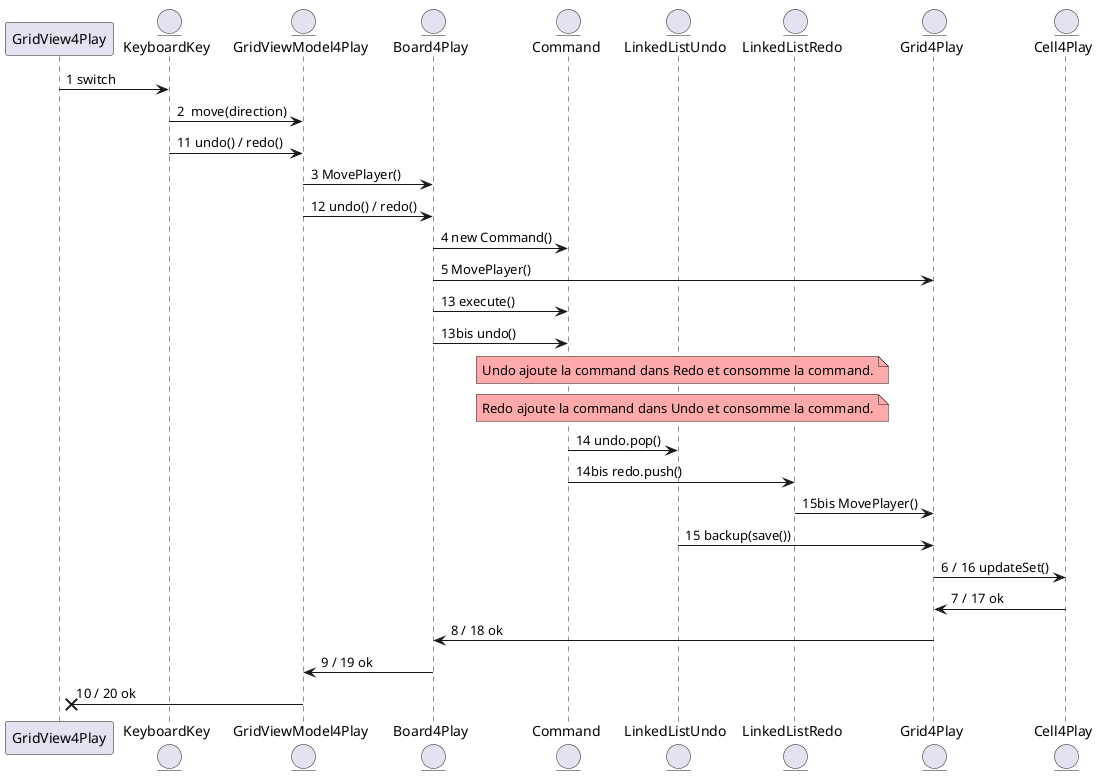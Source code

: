 @startuml
participant GridView4Play as view
entity KeyboardKey as keyboard
entity GridViewModel4Play as viewModel
entity Board4Play as board
entity Command as command
entity LinkedListUndo as undo
entity LinkedListRedo as redo
entity Grid4Play as grid
entity Cell4Play as cell
view -> keyboard : 1 switch
keyboard -> viewModel : 2  move(direction)
keyboard -> viewModel : 11 undo() / redo()
viewModel -> board : 3 MovePlayer()
viewModel -> board : 12 undo() / redo()
board -> command : 4 new Command()
board -> grid : 5 MovePlayer()
board -> command : 13 execute()
board -> command : 13bis undo()
note over command, redo #FFAAAA: Undo ajoute la command dans Redo et consomme la command.
note over command, redo #FFAAAA: Redo ajoute la command dans Undo et consomme la command.
command -> undo : 14 undo.pop()
command -> redo : 14bis redo.push()
redo -> grid : 15bis MovePlayer()
undo -> grid : 15 backup(save())
grid -> cell : 6 / 16 updateSet()
cell -> grid : 7 / 17 ok
grid -> board : 8 / 18 ok
board -> viewModel : 9 / 19 ok
viewModel -x view : 10 / 20 ok

@enduml1